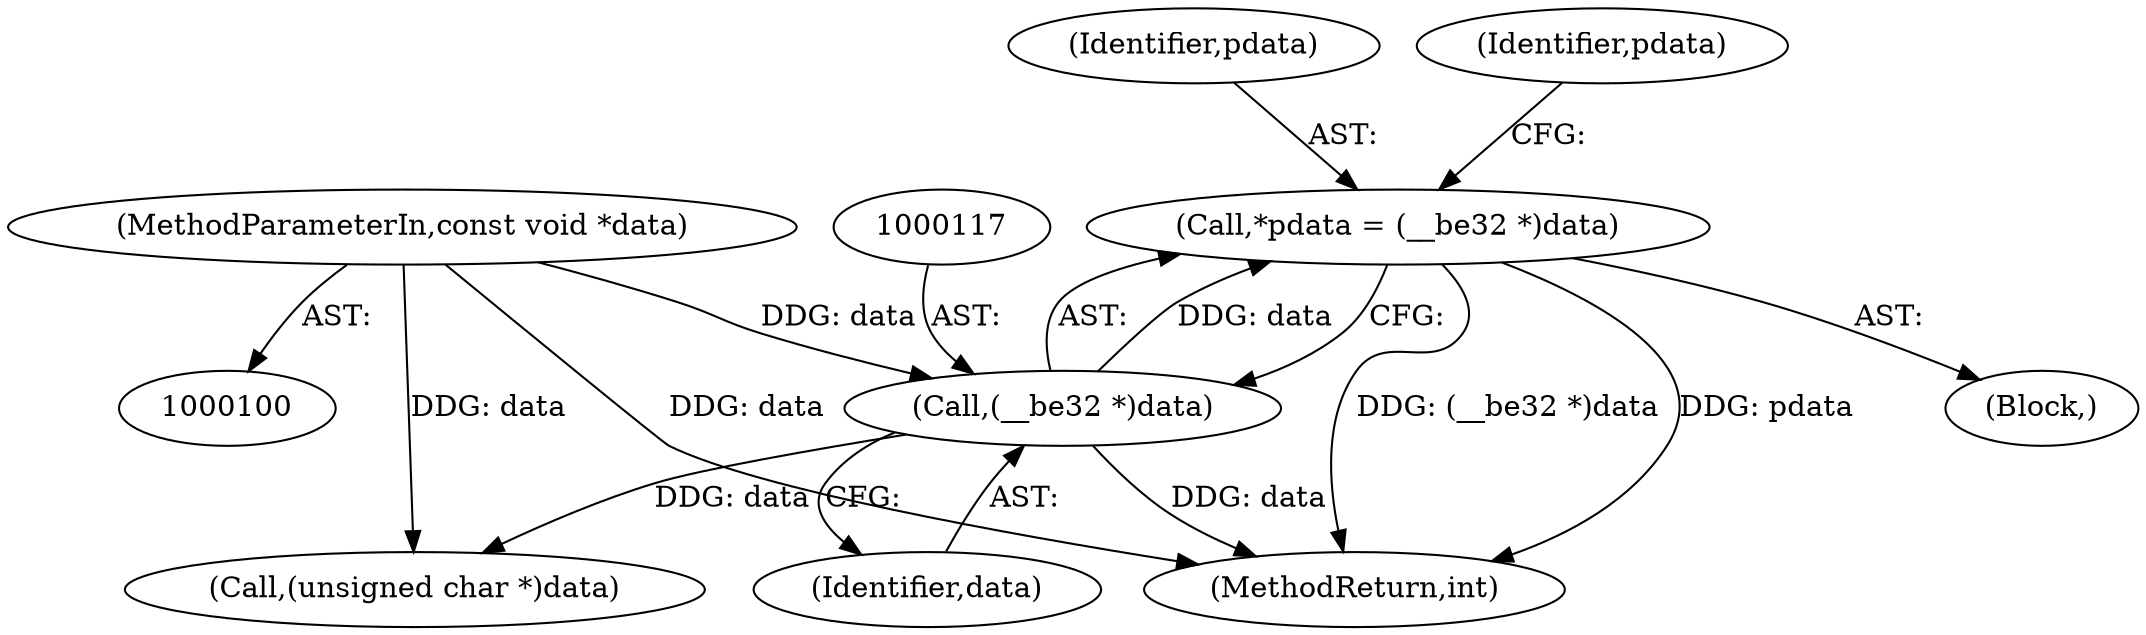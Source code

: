 digraph "0_linux_c4c07b4d6fa1f11880eab8e076d3d060ef3f55fc@pointer" {
"1000114" [label="(Call,*pdata = (__be32 *)data)"];
"1000116" [label="(Call,(__be32 *)data)"];
"1000104" [label="(MethodParameterIn,const void *data)"];
"1000116" [label="(Call,(__be32 *)data)"];
"1000115" [label="(Identifier,pdata)"];
"1000122" [label="(Identifier,pdata)"];
"1000164" [label="(MethodReturn,int)"];
"1000114" [label="(Call,*pdata = (__be32 *)data)"];
"1000106" [label="(Block,)"];
"1000104" [label="(MethodParameterIn,const void *data)"];
"1000150" [label="(Call,(unsigned char *)data)"];
"1000118" [label="(Identifier,data)"];
"1000114" -> "1000106"  [label="AST: "];
"1000114" -> "1000116"  [label="CFG: "];
"1000115" -> "1000114"  [label="AST: "];
"1000116" -> "1000114"  [label="AST: "];
"1000122" -> "1000114"  [label="CFG: "];
"1000114" -> "1000164"  [label="DDG: pdata"];
"1000114" -> "1000164"  [label="DDG: (__be32 *)data"];
"1000116" -> "1000114"  [label="DDG: data"];
"1000116" -> "1000118"  [label="CFG: "];
"1000117" -> "1000116"  [label="AST: "];
"1000118" -> "1000116"  [label="AST: "];
"1000116" -> "1000164"  [label="DDG: data"];
"1000104" -> "1000116"  [label="DDG: data"];
"1000116" -> "1000150"  [label="DDG: data"];
"1000104" -> "1000100"  [label="AST: "];
"1000104" -> "1000164"  [label="DDG: data"];
"1000104" -> "1000150"  [label="DDG: data"];
}
